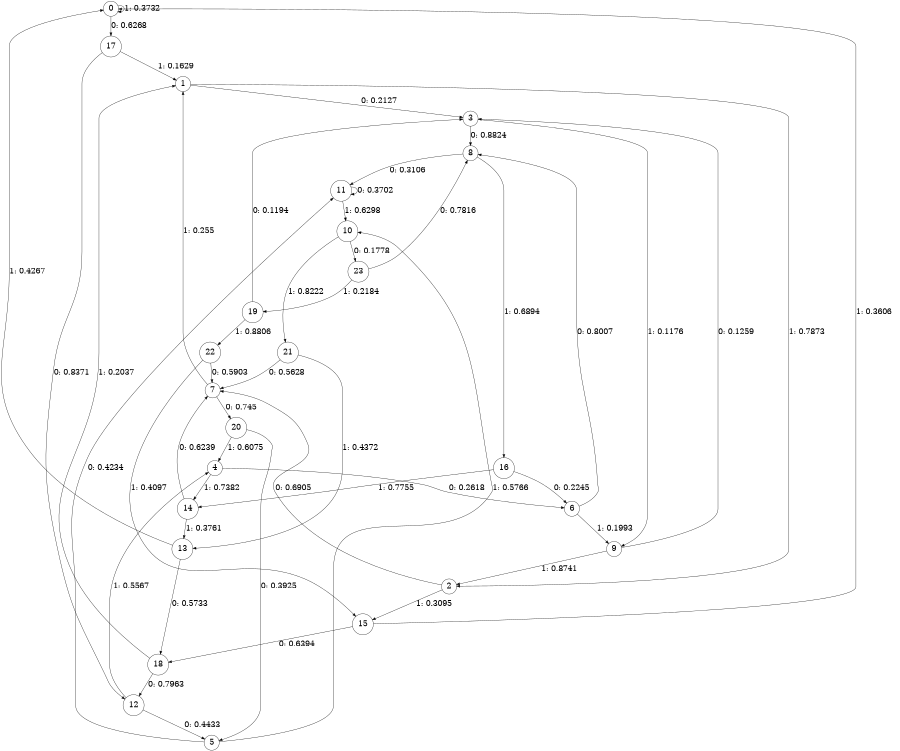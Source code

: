digraph "ch43concat_phase3_L9" {
size = "6,8.5";
ratio = "fill";
node [shape = circle];
node [fontsize = 24];
edge [fontsize = 24];
0 -> 17 [label = "0: 0.6268   "];
0 -> 0 [label = "1: 0.3732   "];
1 -> 3 [label = "0: 0.2127   "];
1 -> 2 [label = "1: 0.7873   "];
2 -> 7 [label = "0: 0.6905   "];
2 -> 15 [label = "1: 0.3095   "];
3 -> 8 [label = "0: 0.8824   "];
3 -> 9 [label = "1: 0.1176   "];
4 -> 6 [label = "0: 0.2618   "];
4 -> 14 [label = "1: 0.7382   "];
5 -> 11 [label = "0: 0.4234   "];
5 -> 10 [label = "1: 0.5766   "];
6 -> 8 [label = "0: 0.8007   "];
6 -> 9 [label = "1: 0.1993   "];
7 -> 20 [label = "0: 0.745    "];
7 -> 1 [label = "1: 0.255    "];
8 -> 11 [label = "0: 0.3106   "];
8 -> 16 [label = "1: 0.6894   "];
9 -> 3 [label = "0: 0.1259   "];
9 -> 2 [label = "1: 0.8741   "];
10 -> 23 [label = "0: 0.1778   "];
10 -> 21 [label = "1: 0.8222   "];
11 -> 11 [label = "0: 0.3702   "];
11 -> 10 [label = "1: 0.6298   "];
12 -> 5 [label = "0: 0.4433   "];
12 -> 4 [label = "1: 0.5567   "];
13 -> 18 [label = "0: 0.5733   "];
13 -> 0 [label = "1: 0.4267   "];
14 -> 7 [label = "0: 0.6239   "];
14 -> 13 [label = "1: 0.3761   "];
15 -> 18 [label = "0: 0.6394   "];
15 -> 0 [label = "1: 0.3606   "];
16 -> 6 [label = "0: 0.2245   "];
16 -> 14 [label = "1: 0.7755   "];
17 -> 12 [label = "0: 0.8371   "];
17 -> 1 [label = "1: 0.1629   "];
18 -> 12 [label = "0: 0.7963   "];
18 -> 1 [label = "1: 0.2037   "];
19 -> 3 [label = "0: 0.1194   "];
19 -> 22 [label = "1: 0.8806   "];
20 -> 5 [label = "0: 0.3925   "];
20 -> 4 [label = "1: 0.6075   "];
21 -> 7 [label = "0: 0.5628   "];
21 -> 13 [label = "1: 0.4372   "];
22 -> 7 [label = "0: 0.5903   "];
22 -> 15 [label = "1: 0.4097   "];
23 -> 8 [label = "0: 0.7816   "];
23 -> 19 [label = "1: 0.2184   "];
}